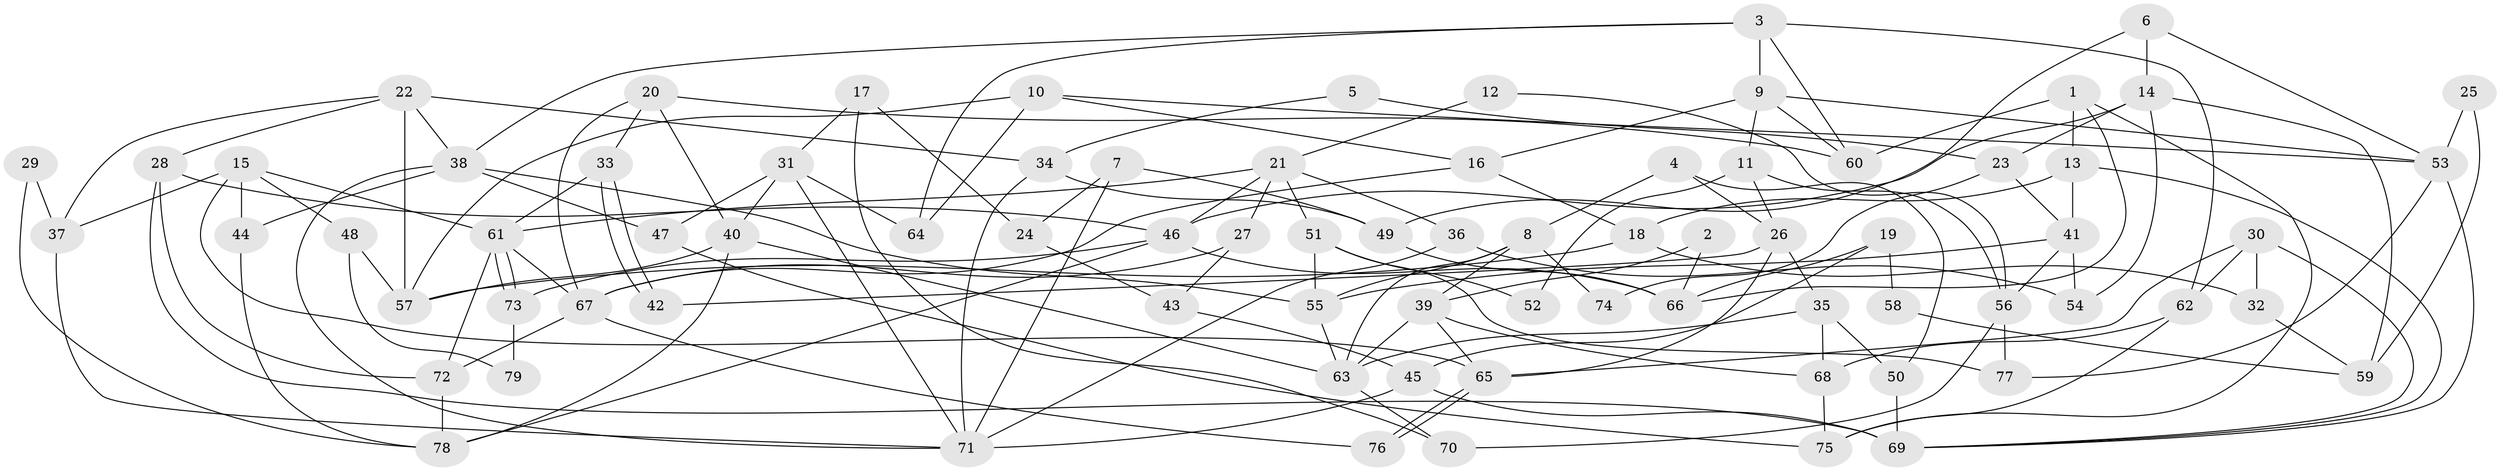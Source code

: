 // Generated by graph-tools (version 1.1) at 2025/15/03/09/25 04:15:06]
// undirected, 79 vertices, 158 edges
graph export_dot {
graph [start="1"]
  node [color=gray90,style=filled];
  1;
  2;
  3;
  4;
  5;
  6;
  7;
  8;
  9;
  10;
  11;
  12;
  13;
  14;
  15;
  16;
  17;
  18;
  19;
  20;
  21;
  22;
  23;
  24;
  25;
  26;
  27;
  28;
  29;
  30;
  31;
  32;
  33;
  34;
  35;
  36;
  37;
  38;
  39;
  40;
  41;
  42;
  43;
  44;
  45;
  46;
  47;
  48;
  49;
  50;
  51;
  52;
  53;
  54;
  55;
  56;
  57;
  58;
  59;
  60;
  61;
  62;
  63;
  64;
  65;
  66;
  67;
  68;
  69;
  70;
  71;
  72;
  73;
  74;
  75;
  76;
  77;
  78;
  79;
  1 -- 60;
  1 -- 75;
  1 -- 13;
  1 -- 66;
  2 -- 39;
  2 -- 66;
  3 -- 62;
  3 -- 9;
  3 -- 38;
  3 -- 60;
  3 -- 64;
  4 -- 26;
  4 -- 8;
  4 -- 50;
  5 -- 23;
  5 -- 34;
  6 -- 49;
  6 -- 53;
  6 -- 14;
  7 -- 49;
  7 -- 71;
  7 -- 24;
  8 -- 39;
  8 -- 55;
  8 -- 63;
  8 -- 74;
  9 -- 60;
  9 -- 53;
  9 -- 11;
  9 -- 16;
  10 -- 16;
  10 -- 64;
  10 -- 53;
  10 -- 57;
  11 -- 26;
  11 -- 52;
  11 -- 56;
  12 -- 56;
  12 -- 21;
  13 -- 18;
  13 -- 41;
  13 -- 69;
  14 -- 46;
  14 -- 23;
  14 -- 54;
  14 -- 59;
  15 -- 44;
  15 -- 61;
  15 -- 37;
  15 -- 48;
  15 -- 65;
  16 -- 67;
  16 -- 18;
  17 -- 24;
  17 -- 70;
  17 -- 31;
  18 -- 57;
  18 -- 32;
  19 -- 45;
  19 -- 66;
  19 -- 58;
  20 -- 40;
  20 -- 67;
  20 -- 33;
  20 -- 60;
  21 -- 61;
  21 -- 51;
  21 -- 27;
  21 -- 36;
  21 -- 46;
  22 -- 57;
  22 -- 37;
  22 -- 28;
  22 -- 34;
  22 -- 38;
  23 -- 41;
  23 -- 74;
  24 -- 43;
  25 -- 59;
  25 -- 53;
  26 -- 35;
  26 -- 65;
  26 -- 42;
  27 -- 67;
  27 -- 43;
  28 -- 46;
  28 -- 69;
  28 -- 72;
  29 -- 78;
  29 -- 37;
  30 -- 69;
  30 -- 65;
  30 -- 32;
  30 -- 62;
  31 -- 47;
  31 -- 40;
  31 -- 64;
  31 -- 71;
  32 -- 59;
  33 -- 42;
  33 -- 42;
  33 -- 61;
  34 -- 71;
  34 -- 49;
  35 -- 63;
  35 -- 50;
  35 -- 68;
  36 -- 71;
  36 -- 54;
  37 -- 71;
  38 -- 44;
  38 -- 47;
  38 -- 55;
  38 -- 71;
  39 -- 63;
  39 -- 65;
  39 -- 68;
  40 -- 63;
  40 -- 57;
  40 -- 78;
  41 -- 54;
  41 -- 55;
  41 -- 56;
  43 -- 45;
  44 -- 78;
  45 -- 69;
  45 -- 71;
  46 -- 78;
  46 -- 66;
  46 -- 73;
  47 -- 75;
  48 -- 57;
  48 -- 79;
  49 -- 66;
  50 -- 69;
  51 -- 55;
  51 -- 77;
  51 -- 52;
  53 -- 69;
  53 -- 77;
  55 -- 63;
  56 -- 70;
  56 -- 77;
  58 -- 59;
  61 -- 73;
  61 -- 73;
  61 -- 67;
  61 -- 72;
  62 -- 68;
  62 -- 75;
  63 -- 70;
  65 -- 76;
  65 -- 76;
  67 -- 72;
  67 -- 76;
  68 -- 75;
  72 -- 78;
  73 -- 79;
}
